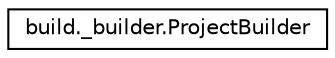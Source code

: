 digraph "Graphical Class Hierarchy"
{
 // LATEX_PDF_SIZE
  edge [fontname="Helvetica",fontsize="10",labelfontname="Helvetica",labelfontsize="10"];
  node [fontname="Helvetica",fontsize="10",shape=record];
  rankdir="LR";
  Node0 [label="build._builder.ProjectBuilder",height=0.2,width=0.4,color="black", fillcolor="white", style="filled",URL="$classbuild_1_1__builder_1_1ProjectBuilder.html",tooltip=" "];
}
